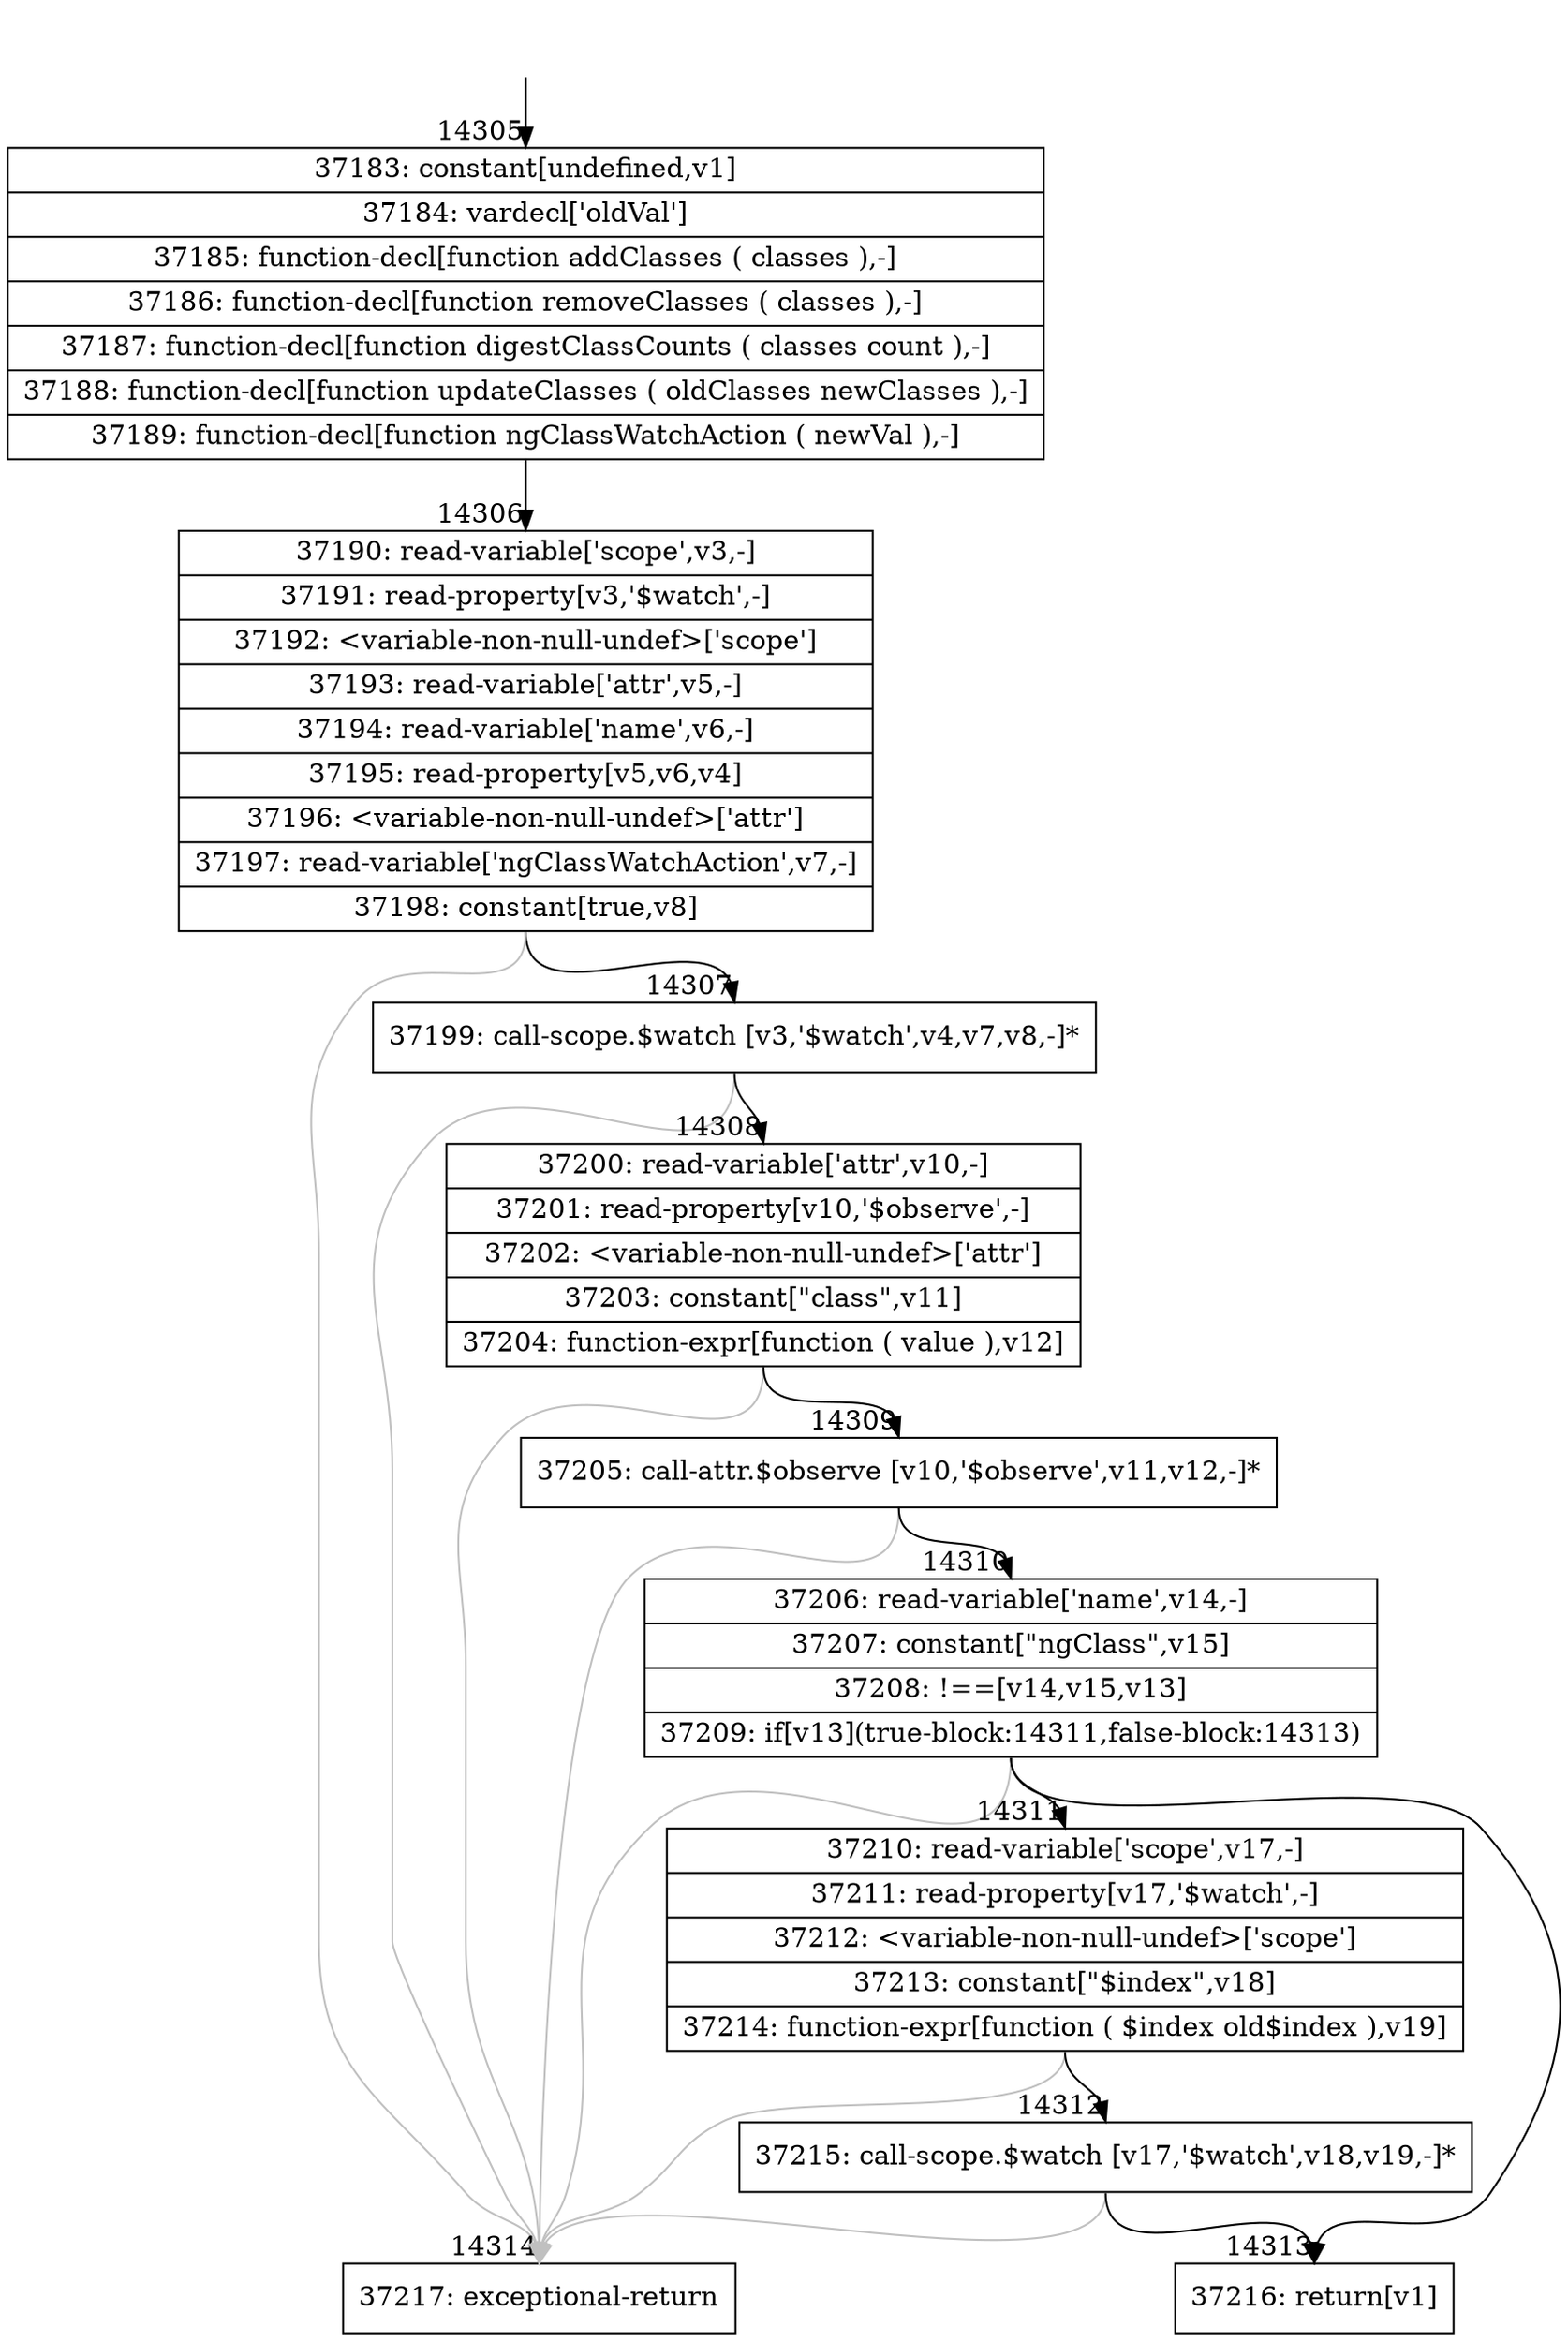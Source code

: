 digraph {
rankdir="TD"
BB_entry1124[shape=none,label=""];
BB_entry1124 -> BB14305 [tailport=s, headport=n, headlabel="    14305"]
BB14305 [shape=record label="{37183: constant[undefined,v1]|37184: vardecl['oldVal']|37185: function-decl[function addClasses ( classes ),-]|37186: function-decl[function removeClasses ( classes ),-]|37187: function-decl[function digestClassCounts ( classes count ),-]|37188: function-decl[function updateClasses ( oldClasses newClasses ),-]|37189: function-decl[function ngClassWatchAction ( newVal ),-]}" ] 
BB14305 -> BB14306 [tailport=s, headport=n, headlabel="      14306"]
BB14306 [shape=record label="{37190: read-variable['scope',v3,-]|37191: read-property[v3,'$watch',-]|37192: \<variable-non-null-undef\>['scope']|37193: read-variable['attr',v5,-]|37194: read-variable['name',v6,-]|37195: read-property[v5,v6,v4]|37196: \<variable-non-null-undef\>['attr']|37197: read-variable['ngClassWatchAction',v7,-]|37198: constant[true,v8]}" ] 
BB14306 -> BB14307 [tailport=s, headport=n, headlabel="      14307"]
BB14306 -> BB14314 [tailport=s, headport=n, color=gray, headlabel="      14314"]
BB14307 [shape=record label="{37199: call-scope.$watch [v3,'$watch',v4,v7,v8,-]*}" ] 
BB14307 -> BB14308 [tailport=s, headport=n, headlabel="      14308"]
BB14307 -> BB14314 [tailport=s, headport=n, color=gray]
BB14308 [shape=record label="{37200: read-variable['attr',v10,-]|37201: read-property[v10,'$observe',-]|37202: \<variable-non-null-undef\>['attr']|37203: constant[\"class\",v11]|37204: function-expr[function ( value ),v12]}" ] 
BB14308 -> BB14309 [tailport=s, headport=n, headlabel="      14309"]
BB14308 -> BB14314 [tailport=s, headport=n, color=gray]
BB14309 [shape=record label="{37205: call-attr.$observe [v10,'$observe',v11,v12,-]*}" ] 
BB14309 -> BB14310 [tailport=s, headport=n, headlabel="      14310"]
BB14309 -> BB14314 [tailport=s, headport=n, color=gray]
BB14310 [shape=record label="{37206: read-variable['name',v14,-]|37207: constant[\"ngClass\",v15]|37208: !==[v14,v15,v13]|37209: if[v13](true-block:14311,false-block:14313)}" ] 
BB14310 -> BB14311 [tailport=s, headport=n, headlabel="      14311"]
BB14310 -> BB14313 [tailport=s, headport=n, headlabel="      14313"]
BB14310 -> BB14314 [tailport=s, headport=n, color=gray]
BB14311 [shape=record label="{37210: read-variable['scope',v17,-]|37211: read-property[v17,'$watch',-]|37212: \<variable-non-null-undef\>['scope']|37213: constant[\"$index\",v18]|37214: function-expr[function ( $index old$index ),v19]}" ] 
BB14311 -> BB14312 [tailport=s, headport=n, headlabel="      14312"]
BB14311 -> BB14314 [tailport=s, headport=n, color=gray]
BB14312 [shape=record label="{37215: call-scope.$watch [v17,'$watch',v18,v19,-]*}" ] 
BB14312 -> BB14313 [tailport=s, headport=n]
BB14312 -> BB14314 [tailport=s, headport=n, color=gray]
BB14313 [shape=record label="{37216: return[v1]}" ] 
BB14314 [shape=record label="{37217: exceptional-return}" ] 
//#$~ 22455
}
